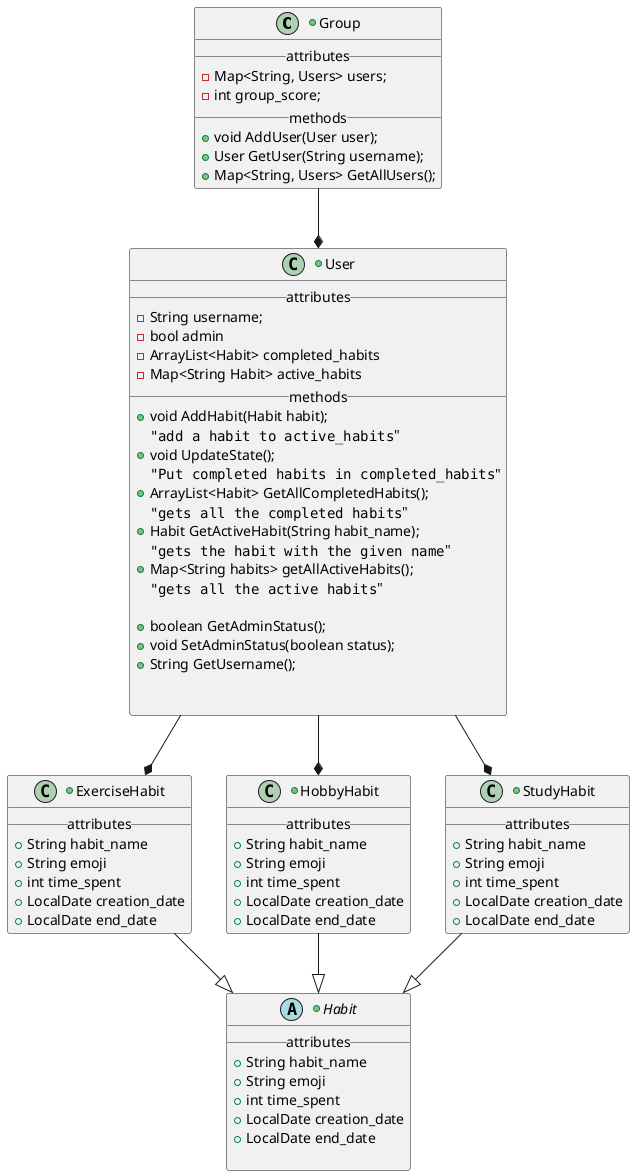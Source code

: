 @startuml

+class Group {
__attributes__
-Map<String, Users> users;
-int group_score;
__methods__
+void AddUser(User user);
+User GetUser(String username);
+Map<String, Users> GetAllUsers();
}

+class User {
__attributes__
- String username;
- bool admin
-ArrayList<Habit> completed_habits
-Map<String Habit> active_habits
__methods__
+ void AddHabit(Habit habit);
"""add a habit to active_habits"""
+ void UpdateState();
"""Put completed habits in completed_habits"""
+ ArrayList<Habit> GetAllCompletedHabits();
"""gets all the completed habits"""
+Habit GetActiveHabit(String habit_name);
"""gets the habit with the given name"""
+Map<String habits> getAllActiveHabits();
"""gets all the active habits"""

+ boolean GetAdminStatus();
+ void SetAdminStatus(boolean status);
+ String GetUsername();


}


+class ExerciseHabit {
__attributes__
+ String habit_name
+ String emoji
+ int time_spent
+ LocalDate creation_date
+ LocalDate end_date
}

+class HobbyHabit {
__attributes__
+ String habit_name
+ String emoji
+ int time_spent
+ LocalDate creation_date
+ LocalDate end_date
}

+class StudyHabit {
__attributes__
+ String habit_name
+ String emoji
+ int time_spent
+ LocalDate creation_date
+ LocalDate end_date
}


+abstract Habit {
__attributes__
+ String habit_name
+ String emoji
+ int time_spent
+ LocalDate creation_date
+ LocalDate end_date

}


Group --* User


User --* ExerciseHabit
User --* HobbyHabit
User --* StudyHabit


ExerciseHabit --|> Habit
StudyHabit --|> Habit
HobbyHabit --|> Habit











@enduml